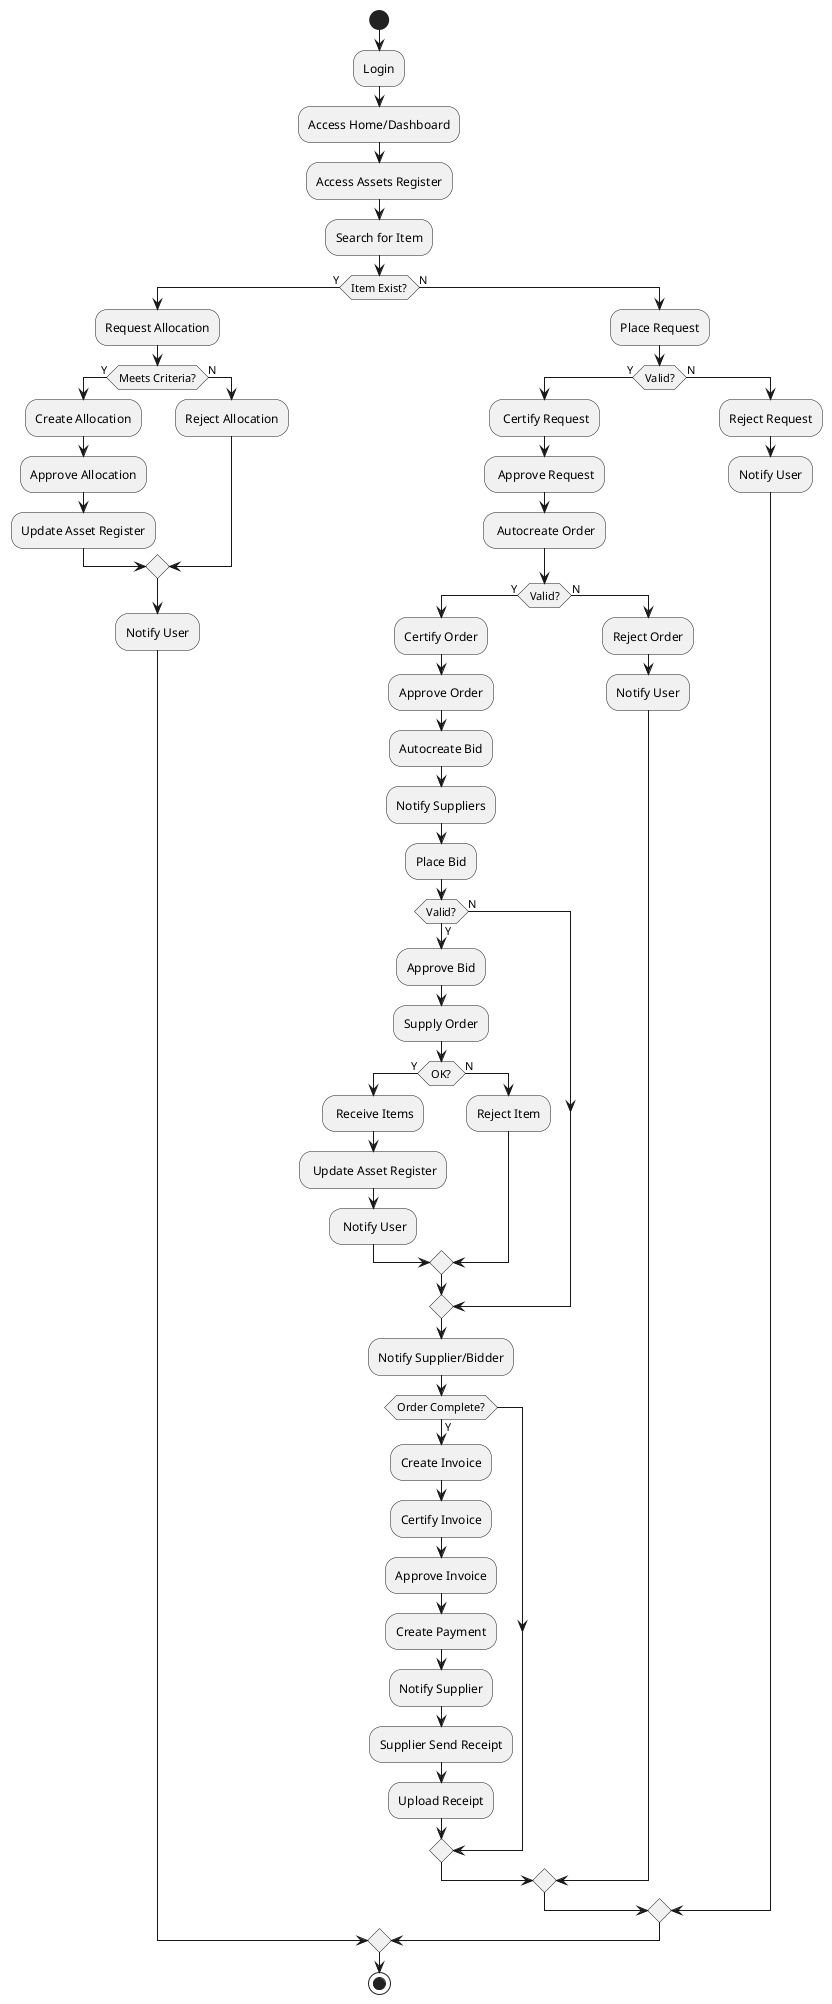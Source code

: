 @startuml
!pragma useVerticalIf on
start
:Login;
:Access Home/Dashboard;
:Access Assets Register;
:Search for Item;
if (Item Exist?) then (Y)
  :Request Allocation;
  if (Meets Criteria?) then (Y)
    :Create Allocation;
    :Approve Allocation;
    :Update Asset Register;
  else (N)
   :Reject Allocation;
  endif
  :Notify User;
else (N)
  :Place Request;
  if (Valid?) then (Y)
    : Certify Request;
    : Approve Request;
    : Autocreate Order;
   if (Valid?) then (Y)
      :Certify Order;
      :Approve Order;
      :Autocreate Bid;
      :Notify Suppliers;
      :Place Bid;
      if (Valid?) then (Y)
        :Approve Bid;
        :Supply Order;
        if (OK?) then (Y)
          : Receive Items;
          : Update Asset Register;
          : Notify User;           
        else (N)
          :Reject Item;
        endif
      else (N)
      endif
      :Notify Supplier/Bidder;
      if (Order Complete?) then (Y)
      :Create Invoice;
      :Certify Invoice;
      :Approve Invoice;  
      :Create Payment;   
      :Notify Supplier;
      :Supplier Send Receipt;   
      :Upload Receipt;  
      endif
   else (N)
      :Reject Order;
      :Notify User;
   endif
else (N)
  :Reject Request;
  :Notify User;
endif
endif
stop
@enduml
